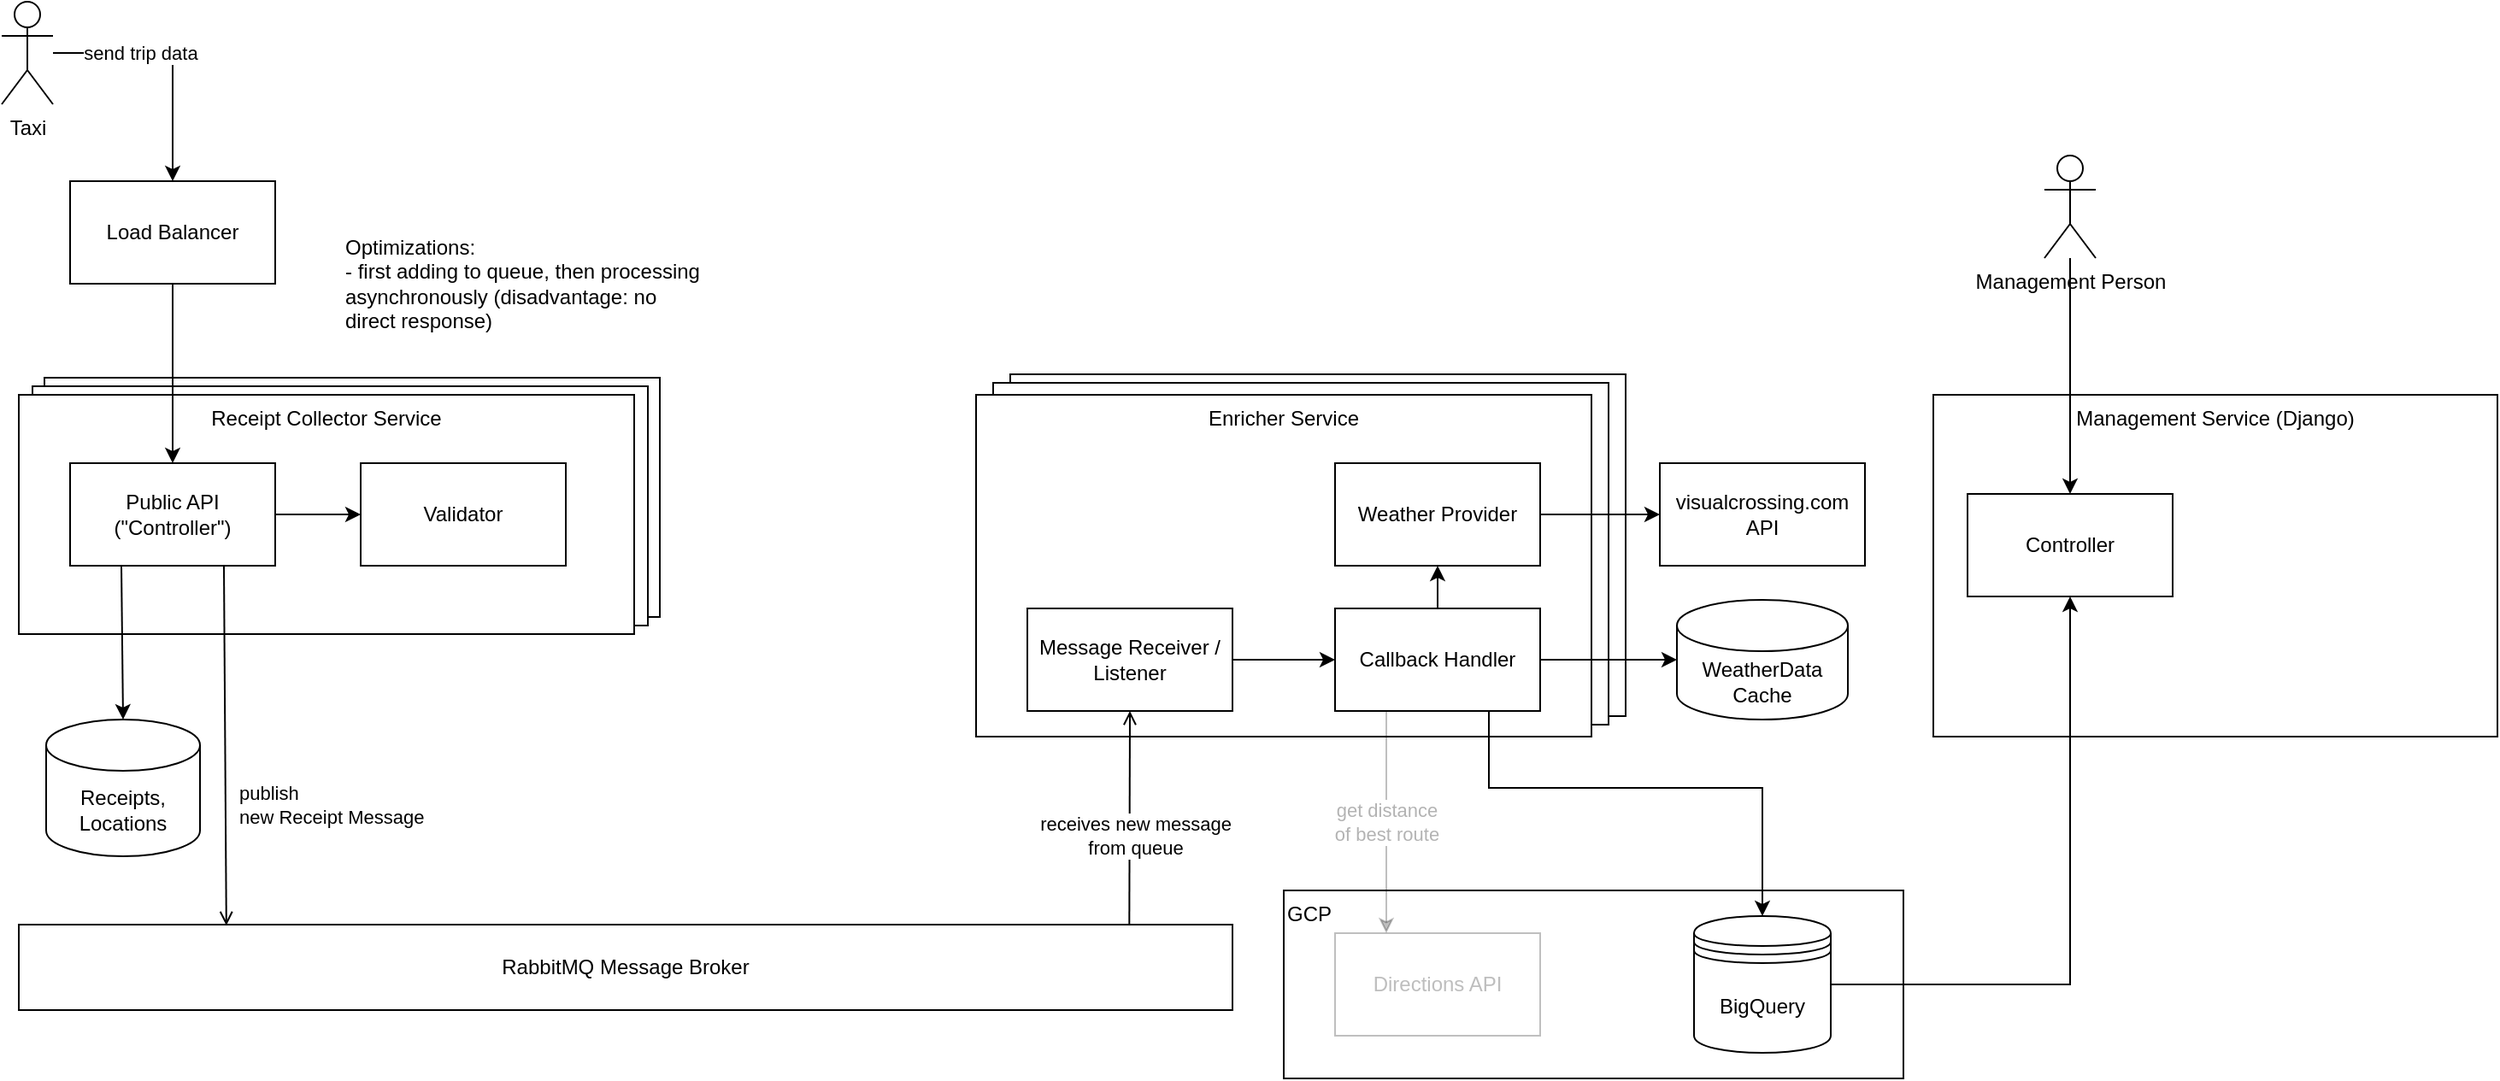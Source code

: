 <mxfile version="20.2.7" type="device"><diagram id="YAwvS7WZ9YMqav-zY8nO" name="Page-1"><mxGraphModel dx="1069" dy="568" grid="1" gridSize="10" guides="1" tooltips="1" connect="1" arrows="1" fold="1" page="1" pageScale="1" pageWidth="827" pageHeight="1169" math="0" shadow="0"><root><mxCell id="0"/><mxCell id="1" parent="0"/><mxCell id="5g14F_pA7DGBLQGPZRTP-10" value="Enricher Service" style="rounded=0;whiteSpace=wrap;html=1;shadow=0;verticalAlign=top;" parent="1" vertex="1"><mxGeometry x="700" y="228" width="360" height="200" as="geometry"/></mxCell><mxCell id="5g14F_pA7DGBLQGPZRTP-9" value="Enricher Service" style="rounded=0;whiteSpace=wrap;html=1;shadow=0;verticalAlign=top;" parent="1" vertex="1"><mxGeometry x="690" y="233" width="360" height="200" as="geometry"/></mxCell><mxCell id="AjpalZKXMhdRcSJHayDp-30" value="&lt;div&gt;Receipt Collector&lt;/div&gt;" style="rounded=0;whiteSpace=wrap;html=1;align=center;strokeColor=default;verticalAlign=top;" parent="1" vertex="1"><mxGeometry x="135" y="230" width="360" height="140" as="geometry"/></mxCell><mxCell id="AjpalZKXMhdRcSJHayDp-29" value="&lt;div&gt;Receipt Collector&lt;/div&gt;" style="rounded=0;whiteSpace=wrap;html=1;align=center;strokeColor=default;verticalAlign=top;" parent="1" vertex="1"><mxGeometry x="128" y="235" width="360" height="140" as="geometry"/></mxCell><mxCell id="JcdCcDEX0Aevw6GwBSYs-1" value="&lt;div&gt;Receipt Collector Service&lt;br&gt;&lt;/div&gt;" style="rounded=0;whiteSpace=wrap;html=1;align=center;strokeColor=default;verticalAlign=top;" parent="1" vertex="1"><mxGeometry x="120" y="240" width="360" height="140" as="geometry"/></mxCell><mxCell id="JcdCcDEX0Aevw6GwBSYs-5" value="send trip data" style="edgeStyle=orthogonalEdgeStyle;rounded=0;orthogonalLoop=1;jettySize=auto;html=1;entryX=0.5;entryY=0;entryDx=0;entryDy=0;" parent="1" source="JcdCcDEX0Aevw6GwBSYs-4" target="AjpalZKXMhdRcSJHayDp-31" edge="1"><mxGeometry x="-0.44" y="-10" relative="1" as="geometry"><mxPoint x="10" y="-10" as="offset"/></mxGeometry></mxCell><mxCell id="JcdCcDEX0Aevw6GwBSYs-4" value="&lt;div&gt;Taxi&lt;/div&gt;&lt;div&gt;&lt;br&gt;&lt;/div&gt;" style="shape=umlActor;verticalLabelPosition=bottom;verticalAlign=top;html=1;outlineConnect=0;labelBackgroundColor=default;labelBorderColor=none;fillStyle=auto;strokeColor=default;fillColor=default;" parent="1" vertex="1"><mxGeometry x="110" y="10" width="30" height="60" as="geometry"/></mxCell><mxCell id="JcdCcDEX0Aevw6GwBSYs-10" value="Public API &lt;br&gt;(&quot;Controller&quot;)" style="rounded=0;whiteSpace=wrap;html=1;labelBackgroundColor=default;labelBorderColor=none;fillStyle=auto;strokeColor=default;fillColor=default;" parent="1" vertex="1"><mxGeometry x="150" y="280" width="120" height="60" as="geometry"/></mxCell><mxCell id="JcdCcDEX0Aevw6GwBSYs-12" value="Validator" style="rounded=0;whiteSpace=wrap;html=1;labelBackgroundColor=default;labelBorderColor=none;fillStyle=auto;strokeColor=default;fillColor=default;" parent="1" vertex="1"><mxGeometry x="320" y="280" width="120" height="60" as="geometry"/></mxCell><mxCell id="JcdCcDEX0Aevw6GwBSYs-13" value="" style="endArrow=classic;html=1;rounded=0;exitX=1;exitY=0.5;exitDx=0;exitDy=0;entryX=0;entryY=0.5;entryDx=0;entryDy=0;" parent="1" source="JcdCcDEX0Aevw6GwBSYs-10" target="JcdCcDEX0Aevw6GwBSYs-12" edge="1"><mxGeometry width="50" height="50" relative="1" as="geometry"><mxPoint x="300" y="400" as="sourcePoint"/><mxPoint x="350" y="350" as="targetPoint"/><Array as="points"/></mxGeometry></mxCell><mxCell id="JcdCcDEX0Aevw6GwBSYs-14" value="GCP" style="rounded=0;whiteSpace=wrap;html=1;labelBackgroundColor=default;labelBorderColor=none;fillStyle=auto;strokeColor=default;fillColor=default;verticalAlign=top;align=left;" parent="1" vertex="1"><mxGeometry x="860" y="530" width="362.5" height="110" as="geometry"/></mxCell><mxCell id="JcdCcDEX0Aevw6GwBSYs-9" value="BigQuery" style="shape=datastore;whiteSpace=wrap;html=1;fontFamily=Helvetica;fontSize=12;fontColor=default;align=center;strokeColor=default;fillColor=default;fillStyle=auto;" parent="1" vertex="1"><mxGeometry x="1100" y="545" width="80" height="80" as="geometry"/></mxCell><mxCell id="AjpalZKXMhdRcSJHayDp-1" style="edgeStyle=orthogonalEdgeStyle;rounded=0;orthogonalLoop=1;jettySize=auto;html=1;exitX=0.5;exitY=1;exitDx=0;exitDy=0;" parent="1" source="JcdCcDEX0Aevw6GwBSYs-1" target="JcdCcDEX0Aevw6GwBSYs-1" edge="1"><mxGeometry relative="1" as="geometry"/></mxCell><mxCell id="AjpalZKXMhdRcSJHayDp-2" value="Receipts, Locations" style="shape=cylinder3;whiteSpace=wrap;html=1;boundedLbl=1;backgroundOutline=1;size=15;" parent="1" vertex="1"><mxGeometry x="136" y="430" width="90" height="80" as="geometry"/></mxCell><mxCell id="AjpalZKXMhdRcSJHayDp-4" value="" style="endArrow=classic;html=1;rounded=0;exitX=0.25;exitY=1;exitDx=0;exitDy=0;entryX=0.5;entryY=0;entryDx=0;entryDy=0;entryPerimeter=0;" parent="1" source="JcdCcDEX0Aevw6GwBSYs-10" target="AjpalZKXMhdRcSJHayDp-2" edge="1"><mxGeometry width="50" height="50" relative="1" as="geometry"><mxPoint x="560" y="410" as="sourcePoint"/><mxPoint x="610" y="360" as="targetPoint"/></mxGeometry></mxCell><mxCell id="AjpalZKXMhdRcSJHayDp-10" value="&lt;div&gt;RabbitMQ Message Broker&lt;/div&gt;" style="rounded=0;whiteSpace=wrap;html=1;shadow=0;" parent="1" vertex="1"><mxGeometry x="120" y="550" width="710" height="50" as="geometry"/></mxCell><mxCell id="AjpalZKXMhdRcSJHayDp-11" value="" style="endArrow=open;html=1;rounded=0;exitX=0.75;exitY=1;exitDx=0;exitDy=0;entryX=0.171;entryY=0.01;entryDx=0;entryDy=0;entryPerimeter=0;endFill=0;labelBackgroundColor=none;verticalAlign=bottom;" parent="1" source="JcdCcDEX0Aevw6GwBSYs-10" target="AjpalZKXMhdRcSJHayDp-10" edge="1"><mxGeometry width="50" height="50" relative="1" as="geometry"><mxPoint x="560" y="410" as="sourcePoint"/><mxPoint x="240" y="540" as="targetPoint"/></mxGeometry></mxCell><mxCell id="AjpalZKXMhdRcSJHayDp-12" value="&lt;div align=&quot;left&quot;&gt;publish&lt;br&gt;&lt;/div&gt;&lt;div align=&quot;left&quot;&gt;new Receipt Message&lt;br&gt;&lt;/div&gt;" style="edgeLabel;html=1;align=left;verticalAlign=middle;resizable=0;points=[];" parent="AjpalZKXMhdRcSJHayDp-11" vertex="1" connectable="0"><mxGeometry x="0.083" y="1" relative="1" as="geometry"><mxPoint x="5" y="26" as="offset"/></mxGeometry></mxCell><mxCell id="AjpalZKXMhdRcSJHayDp-13" value="Enricher Service" style="rounded=0;whiteSpace=wrap;html=1;shadow=0;verticalAlign=top;" parent="1" vertex="1"><mxGeometry x="680" y="240" width="360" height="200" as="geometry"/></mxCell><mxCell id="JcdCcDEX0Aevw6GwBSYs-7" value="visualcrossing.com&lt;br&gt;API" style="rounded=0;whiteSpace=wrap;html=1;labelBackgroundColor=default;labelBorderColor=none;fillStyle=auto;strokeColor=default;fillColor=default;" parent="1" vertex="1"><mxGeometry x="1080" y="280" width="120" height="60" as="geometry"/></mxCell><mxCell id="AjpalZKXMhdRcSJHayDp-15" value="" style="html=1;verticalAlign=bottom;labelBackgroundColor=none;endArrow=open;endFill=0;rounded=0;exitX=0.915;exitY=0.007;exitDx=0;exitDy=0;exitPerimeter=0;entryX=0.5;entryY=1;entryDx=0;entryDy=0;" parent="1" source="AjpalZKXMhdRcSJHayDp-10" target="AjpalZKXMhdRcSJHayDp-21" edge="1"><mxGeometry x="-0.304" y="-30" width="160" relative="1" as="geometry"><mxPoint x="600" y="530" as="sourcePoint"/><mxPoint x="600" y="480" as="targetPoint"/><mxPoint as="offset"/></mxGeometry></mxCell><mxCell id="5g14F_pA7DGBLQGPZRTP-15" value="&lt;div&gt;receives new message &lt;br&gt;&lt;/div&gt;&lt;div&gt;from queue&lt;/div&gt;" style="edgeLabel;html=1;align=center;verticalAlign=middle;resizable=0;points=[];" parent="AjpalZKXMhdRcSJHayDp-15" vertex="1" connectable="0"><mxGeometry x="-0.151" y="-3" relative="1" as="geometry"><mxPoint as="offset"/></mxGeometry></mxCell><mxCell id="AjpalZKXMhdRcSJHayDp-17" value="Weather Provider" style="rounded=0;whiteSpace=wrap;html=1;shadow=0;" parent="1" vertex="1"><mxGeometry x="890" y="280" width="120" height="60" as="geometry"/></mxCell><mxCell id="AjpalZKXMhdRcSJHayDp-18" value="&lt;div&gt;WeatherData&lt;br&gt;Cache&lt;br&gt;&lt;/div&gt;" style="shape=cylinder3;whiteSpace=wrap;html=1;boundedLbl=1;backgroundOutline=1;size=15;rounded=1;shadow=0;" parent="1" vertex="1"><mxGeometry x="1090" y="360" width="100" height="70" as="geometry"/></mxCell><mxCell id="AjpalZKXMhdRcSJHayDp-21" value="Message Receiver / Listener" style="rounded=0;whiteSpace=wrap;html=1;shadow=0;" parent="1" vertex="1"><mxGeometry x="710" y="365" width="120" height="60" as="geometry"/></mxCell><mxCell id="AjpalZKXMhdRcSJHayDp-24" value="&lt;div align=&quot;left&quot;&gt;Optimizations:&lt;/div&gt;&lt;div align=&quot;left&quot;&gt;- first adding to queue, then processing asynchronously (disadvantage: no direct response)&lt;br&gt;&lt;/div&gt;" style="text;html=1;strokeColor=none;fillColor=none;align=left;verticalAlign=middle;whiteSpace=wrap;rounded=0;shadow=0;" parent="1" vertex="1"><mxGeometry x="309" y="140" width="210" height="70" as="geometry"/></mxCell><mxCell id="AjpalZKXMhdRcSJHayDp-25" value="Callback Handler" style="rounded=0;whiteSpace=wrap;html=1;shadow=0;" parent="1" vertex="1"><mxGeometry x="890" y="365" width="120" height="60" as="geometry"/></mxCell><mxCell id="AjpalZKXMhdRcSJHayDp-31" value="Load Balancer" style="rounded=0;whiteSpace=wrap;html=1;shadow=0;" parent="1" vertex="1"><mxGeometry x="150" y="115" width="120" height="60" as="geometry"/></mxCell><mxCell id="AjpalZKXMhdRcSJHayDp-32" value="" style="endArrow=classic;html=1;rounded=0;exitX=0.5;exitY=1;exitDx=0;exitDy=0;entryX=0.5;entryY=0;entryDx=0;entryDy=0;" parent="1" source="AjpalZKXMhdRcSJHayDp-31" target="JcdCcDEX0Aevw6GwBSYs-10" edge="1"><mxGeometry width="50" height="50" relative="1" as="geometry"><mxPoint x="650" y="210" as="sourcePoint"/><mxPoint x="700" y="160" as="targetPoint"/></mxGeometry></mxCell><mxCell id="5g14F_pA7DGBLQGPZRTP-2" value="" style="endArrow=classic;html=1;rounded=0;entryX=0;entryY=0.5;entryDx=0;entryDy=0;exitX=1;exitY=0.5;exitDx=0;exitDy=0;" parent="1" source="AjpalZKXMhdRcSJHayDp-21" target="AjpalZKXMhdRcSJHayDp-25" edge="1"><mxGeometry width="50" height="50" relative="1" as="geometry"><mxPoint x="810" y="450" as="sourcePoint"/><mxPoint x="860" y="400" as="targetPoint"/></mxGeometry></mxCell><mxCell id="5g14F_pA7DGBLQGPZRTP-3" value="" style="endArrow=classic;html=1;rounded=0;entryX=0;entryY=0.5;entryDx=0;entryDy=0;entryPerimeter=0;exitX=1;exitY=0.5;exitDx=0;exitDy=0;" parent="1" source="AjpalZKXMhdRcSJHayDp-25" target="AjpalZKXMhdRcSJHayDp-18" edge="1"><mxGeometry width="50" height="50" relative="1" as="geometry"><mxPoint x="780" y="530" as="sourcePoint"/><mxPoint x="830" y="480" as="targetPoint"/></mxGeometry></mxCell><mxCell id="5g14F_pA7DGBLQGPZRTP-4" value="" style="endArrow=classic;html=1;rounded=0;entryX=0;entryY=0.5;entryDx=0;entryDy=0;exitX=1;exitY=0.5;exitDx=0;exitDy=0;" parent="1" source="AjpalZKXMhdRcSJHayDp-17" target="JcdCcDEX0Aevw6GwBSYs-7" edge="1"><mxGeometry width="50" height="50" relative="1" as="geometry"><mxPoint x="780" y="530" as="sourcePoint"/><mxPoint x="830" y="480" as="targetPoint"/></mxGeometry></mxCell><mxCell id="5g14F_pA7DGBLQGPZRTP-5" value="" style="endArrow=classic;html=1;rounded=0;entryX=0.5;entryY=1;entryDx=0;entryDy=0;exitX=0.5;exitY=0;exitDx=0;exitDy=0;" parent="1" source="AjpalZKXMhdRcSJHayDp-25" target="AjpalZKXMhdRcSJHayDp-17" edge="1"><mxGeometry width="50" height="50" relative="1" as="geometry"><mxPoint x="780" y="530" as="sourcePoint"/><mxPoint x="830" y="480" as="targetPoint"/></mxGeometry></mxCell><mxCell id="5g14F_pA7DGBLQGPZRTP-6" value="" style="endArrow=classic;html=1;rounded=0;entryX=0.5;entryY=0;entryDx=0;entryDy=0;exitX=0.75;exitY=1;exitDx=0;exitDy=0;" parent="1" source="AjpalZKXMhdRcSJHayDp-25" target="JcdCcDEX0Aevw6GwBSYs-9" edge="1"><mxGeometry width="50" height="50" relative="1" as="geometry"><mxPoint x="590" y="630" as="sourcePoint"/><mxPoint x="640" y="580" as="targetPoint"/><Array as="points"><mxPoint x="980" y="470"/><mxPoint x="1140" y="470"/></Array></mxGeometry></mxCell><mxCell id="5g14F_pA7DGBLQGPZRTP-8" value="Management Service (Django)" style="rounded=0;whiteSpace=wrap;html=1;verticalAlign=top;" parent="1" vertex="1"><mxGeometry x="1240" y="240" width="330" height="200" as="geometry"/></mxCell><mxCell id="5g14F_pA7DGBLQGPZRTP-12" value="" style="edgeStyle=orthogonalEdgeStyle;rounded=0;orthogonalLoop=1;jettySize=auto;html=1;entryX=0.5;entryY=0;entryDx=0;entryDy=0;" parent="1" source="5g14F_pA7DGBLQGPZRTP-11" target="5g14F_pA7DGBLQGPZRTP-14" edge="1"><mxGeometry relative="1" as="geometry"/></mxCell><mxCell id="5g14F_pA7DGBLQGPZRTP-11" value="Management Person" style="shape=umlActor;verticalLabelPosition=bottom;verticalAlign=top;html=1;outlineConnect=0;" parent="1" vertex="1"><mxGeometry x="1305" y="100" width="30" height="60" as="geometry"/></mxCell><mxCell id="5g14F_pA7DGBLQGPZRTP-13" value="" style="endArrow=classic;html=1;rounded=0;exitX=1;exitY=0.5;exitDx=0;exitDy=0;entryX=0.5;entryY=1;entryDx=0;entryDy=0;" parent="1" source="JcdCcDEX0Aevw6GwBSYs-9" target="5g14F_pA7DGBLQGPZRTP-14" edge="1"><mxGeometry width="50" height="50" relative="1" as="geometry"><mxPoint x="1290" y="440" as="sourcePoint"/><mxPoint x="1340" y="390" as="targetPoint"/><Array as="points"><mxPoint x="1320" y="585"/></Array></mxGeometry></mxCell><mxCell id="5g14F_pA7DGBLQGPZRTP-14" value="Controller" style="rounded=0;whiteSpace=wrap;html=1;" parent="1" vertex="1"><mxGeometry x="1260" y="298" width="120" height="60" as="geometry"/></mxCell><mxCell id="ro9lqMkGMpSgsnaO9u6a-1" value="Directions API" style="rounded=0;whiteSpace=wrap;html=1;opacity=25;textOpacity=25;" vertex="1" parent="1"><mxGeometry x="890" y="555" width="120" height="60" as="geometry"/></mxCell><mxCell id="ro9lqMkGMpSgsnaO9u6a-2" value="&lt;font color=&quot;#B3B3B3&quot;&gt;get distance&lt;br&gt;of best route&lt;/font&gt;" style="endArrow=classic;html=1;rounded=0;entryX=0.25;entryY=0;entryDx=0;entryDy=0;exitX=0.25;exitY=1;exitDx=0;exitDy=0;opacity=25;" edge="1" parent="1" source="AjpalZKXMhdRcSJHayDp-25" target="ro9lqMkGMpSgsnaO9u6a-1"><mxGeometry width="50" height="50" relative="1" as="geometry"><mxPoint x="900" y="470" as="sourcePoint"/><mxPoint x="950" y="420" as="targetPoint"/></mxGeometry></mxCell></root></mxGraphModel></diagram></mxfile>